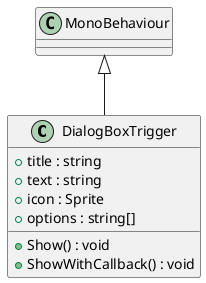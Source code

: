 @startuml
class DialogBoxTrigger {
    + title : string
    + text : string
    + icon : Sprite
    + options : string[]
    + Show() : void
    + ShowWithCallback() : void
}
MonoBehaviour <|-- DialogBoxTrigger
@enduml
